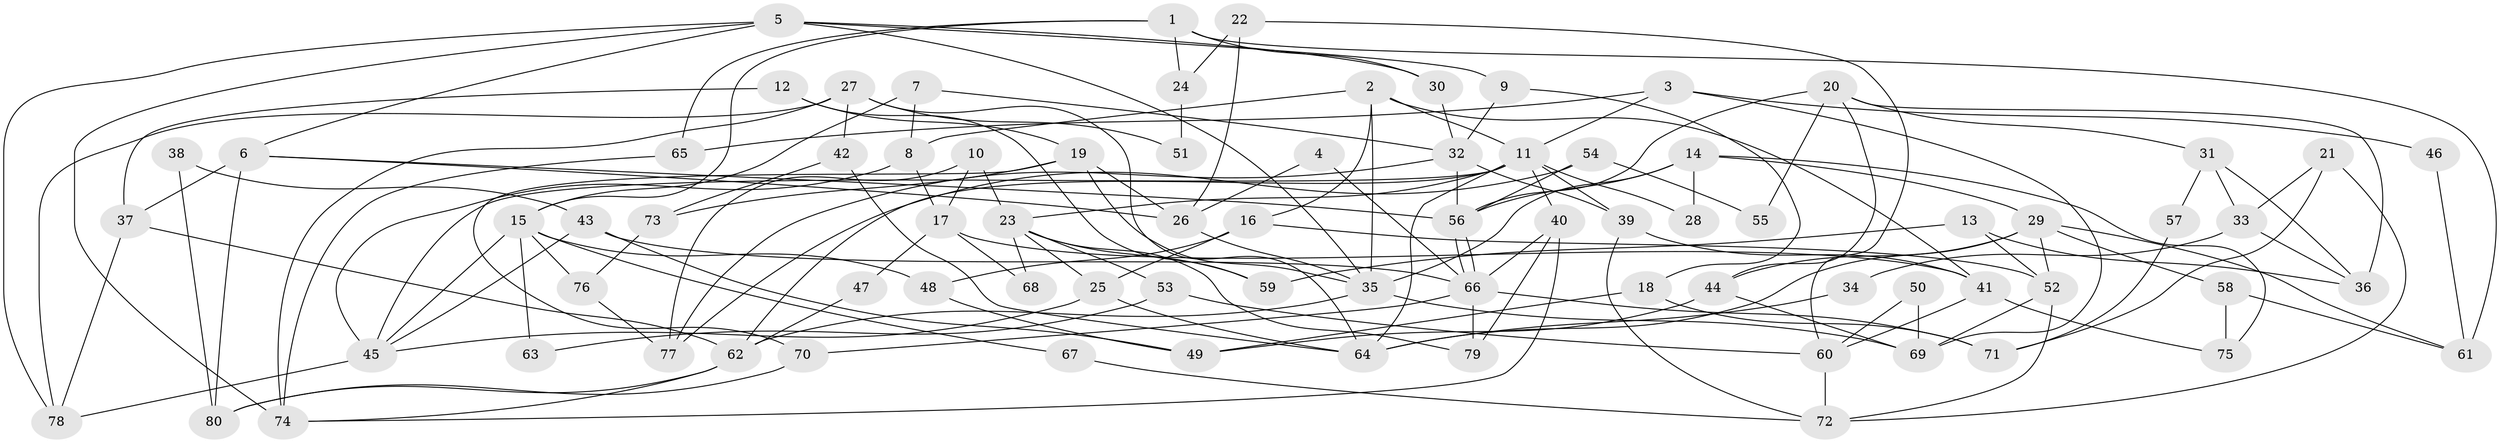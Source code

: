 // coarse degree distribution, {1: 0.08333333333333333, 2: 0.16666666666666666, 3: 0.16666666666666666, 4: 0.125, 6: 0.125, 11: 0.08333333333333333, 7: 0.08333333333333333, 8: 0.041666666666666664, 10: 0.041666666666666664, 5: 0.08333333333333333}
// Generated by graph-tools (version 1.1) at 2025/53/03/04/25 21:53:03]
// undirected, 80 vertices, 160 edges
graph export_dot {
graph [start="1"]
  node [color=gray90,style=filled];
  1;
  2;
  3;
  4;
  5;
  6;
  7;
  8;
  9;
  10;
  11;
  12;
  13;
  14;
  15;
  16;
  17;
  18;
  19;
  20;
  21;
  22;
  23;
  24;
  25;
  26;
  27;
  28;
  29;
  30;
  31;
  32;
  33;
  34;
  35;
  36;
  37;
  38;
  39;
  40;
  41;
  42;
  43;
  44;
  45;
  46;
  47;
  48;
  49;
  50;
  51;
  52;
  53;
  54;
  55;
  56;
  57;
  58;
  59;
  60;
  61;
  62;
  63;
  64;
  65;
  66;
  67;
  68;
  69;
  70;
  71;
  72;
  73;
  74;
  75;
  76;
  77;
  78;
  79;
  80;
  1 -- 15;
  1 -- 65;
  1 -- 24;
  1 -- 30;
  1 -- 61;
  2 -- 11;
  2 -- 35;
  2 -- 8;
  2 -- 16;
  2 -- 41;
  3 -- 11;
  3 -- 69;
  3 -- 46;
  3 -- 65;
  4 -- 66;
  4 -- 26;
  5 -- 6;
  5 -- 78;
  5 -- 9;
  5 -- 30;
  5 -- 35;
  5 -- 74;
  6 -- 80;
  6 -- 56;
  6 -- 26;
  6 -- 37;
  7 -- 15;
  7 -- 8;
  7 -- 32;
  8 -- 45;
  8 -- 17;
  9 -- 32;
  9 -- 18;
  10 -- 17;
  10 -- 23;
  10 -- 77;
  11 -- 39;
  11 -- 40;
  11 -- 23;
  11 -- 28;
  11 -- 45;
  11 -- 62;
  11 -- 64;
  12 -- 37;
  12 -- 19;
  12 -- 59;
  13 -- 59;
  13 -- 36;
  13 -- 52;
  14 -- 56;
  14 -- 35;
  14 -- 28;
  14 -- 29;
  14 -- 75;
  15 -- 45;
  15 -- 76;
  15 -- 48;
  15 -- 63;
  15 -- 67;
  16 -- 52;
  16 -- 25;
  16 -- 48;
  17 -- 41;
  17 -- 47;
  17 -- 68;
  18 -- 49;
  18 -- 71;
  19 -- 35;
  19 -- 26;
  19 -- 70;
  19 -- 73;
  20 -- 44;
  20 -- 56;
  20 -- 31;
  20 -- 36;
  20 -- 55;
  21 -- 72;
  21 -- 71;
  21 -- 33;
  22 -- 60;
  22 -- 26;
  22 -- 24;
  23 -- 25;
  23 -- 53;
  23 -- 59;
  23 -- 68;
  23 -- 79;
  24 -- 51;
  25 -- 45;
  25 -- 64;
  26 -- 35;
  27 -- 64;
  27 -- 74;
  27 -- 42;
  27 -- 51;
  27 -- 78;
  29 -- 64;
  29 -- 44;
  29 -- 52;
  29 -- 58;
  29 -- 61;
  30 -- 32;
  31 -- 36;
  31 -- 33;
  31 -- 57;
  32 -- 39;
  32 -- 56;
  32 -- 77;
  33 -- 34;
  33 -- 36;
  34 -- 64;
  35 -- 69;
  35 -- 62;
  37 -- 62;
  37 -- 78;
  38 -- 80;
  38 -- 43;
  39 -- 41;
  39 -- 72;
  40 -- 74;
  40 -- 79;
  40 -- 66;
  41 -- 75;
  41 -- 60;
  42 -- 64;
  42 -- 73;
  43 -- 45;
  43 -- 66;
  43 -- 49;
  44 -- 49;
  44 -- 69;
  45 -- 78;
  46 -- 61;
  47 -- 62;
  48 -- 49;
  50 -- 69;
  50 -- 60;
  52 -- 69;
  52 -- 72;
  53 -- 60;
  53 -- 63;
  54 -- 77;
  54 -- 56;
  54 -- 55;
  56 -- 66;
  56 -- 66;
  57 -- 71;
  58 -- 61;
  58 -- 75;
  60 -- 72;
  62 -- 74;
  62 -- 80;
  65 -- 74;
  66 -- 70;
  66 -- 71;
  66 -- 79;
  67 -- 72;
  70 -- 80;
  73 -- 76;
  76 -- 77;
}
